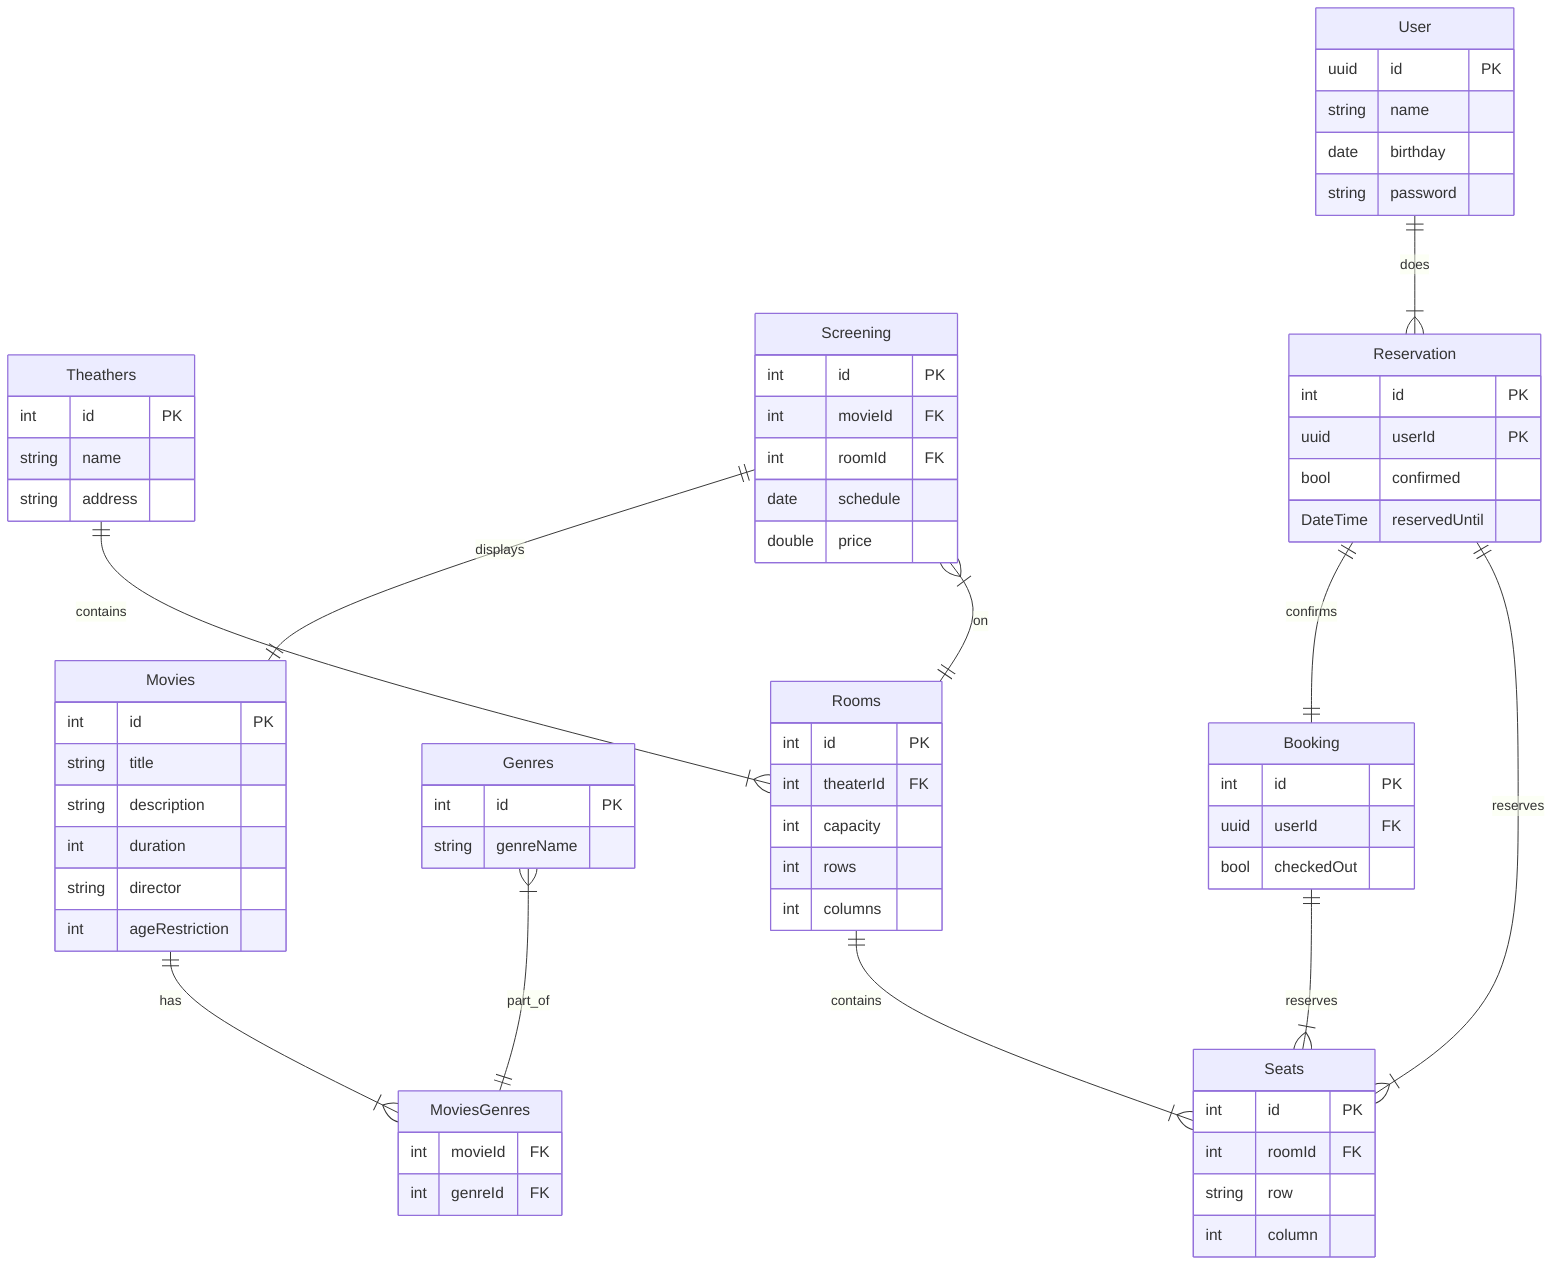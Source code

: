 erDiagram
    m[Movies]{
        int id PK
        string title
        string description
        int duration        
        string director
        int ageRestriction
    }
    mg[MoviesGenres]{
        int movieId FK
        int genreId FK
    }
    g[Genres]{
        int id PK
        string genreName
    }
    t[Theathers]{
        int id PK
        string name
        string address        
    }
    r[Rooms]{
        int id PK
        int theaterId FK
        int capacity
        int rows
        int columns        
    }
    s[Seats]{
        int id PK
        int roomId FK
        string row
        int column
    }
    sc[Screening]{
        int id PK
        int movieId FK        
        int roomId FK
        date schedule
        double price
    }
    b[Booking]{
        int id PK        
        uuid userId FK
        bool checkedOut
    }
    rs[Reservation]{
        int id PK       
        uuid userId PK
        bool confirmed        
        DateTime reservedUntil
    }
    usr[User]{
        uuid id PK
        string name
        date birthday
        string password
    }
    
    m 1 to many(1) mg : has
    g many(1) to 1 mg : part_of
    t 1 to many(1) r : contains
    r 1 to many(1) s : contains
    sc 1 to 1 m : displays
    sc many(1) to 1 r : on    
    b 1 to 1+ s : reserves
    usr 1 to 1+ rs : does
    rs 1 to 1 b : confirms
    rs 1 to many(1) s : reserves